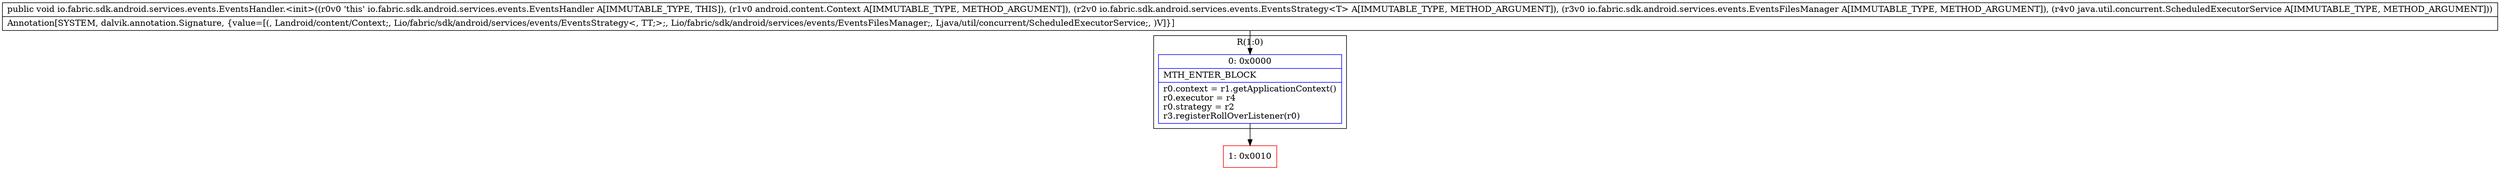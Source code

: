 digraph "CFG forio.fabric.sdk.android.services.events.EventsHandler.\<init\>(Landroid\/content\/Context;Lio\/fabric\/sdk\/android\/services\/events\/EventsStrategy;Lio\/fabric\/sdk\/android\/services\/events\/EventsFilesManager;Ljava\/util\/concurrent\/ScheduledExecutorService;)V" {
subgraph cluster_Region_652158551 {
label = "R(1:0)";
node [shape=record,color=blue];
Node_0 [shape=record,label="{0\:\ 0x0000|MTH_ENTER_BLOCK\l|r0.context = r1.getApplicationContext()\lr0.executor = r4\lr0.strategy = r2\lr3.registerRollOverListener(r0)\l}"];
}
Node_1 [shape=record,color=red,label="{1\:\ 0x0010}"];
MethodNode[shape=record,label="{public void io.fabric.sdk.android.services.events.EventsHandler.\<init\>((r0v0 'this' io.fabric.sdk.android.services.events.EventsHandler A[IMMUTABLE_TYPE, THIS]), (r1v0 android.content.Context A[IMMUTABLE_TYPE, METHOD_ARGUMENT]), (r2v0 io.fabric.sdk.android.services.events.EventsStrategy\<T\> A[IMMUTABLE_TYPE, METHOD_ARGUMENT]), (r3v0 io.fabric.sdk.android.services.events.EventsFilesManager A[IMMUTABLE_TYPE, METHOD_ARGUMENT]), (r4v0 java.util.concurrent.ScheduledExecutorService A[IMMUTABLE_TYPE, METHOD_ARGUMENT]))  | Annotation[SYSTEM, dalvik.annotation.Signature, \{value=[(, Landroid\/content\/Context;, Lio\/fabric\/sdk\/android\/services\/events\/EventsStrategy\<, TT;\>;, Lio\/fabric\/sdk\/android\/services\/events\/EventsFilesManager;, Ljava\/util\/concurrent\/ScheduledExecutorService;, )V]\}]\l}"];
MethodNode -> Node_0;
Node_0 -> Node_1;
}

